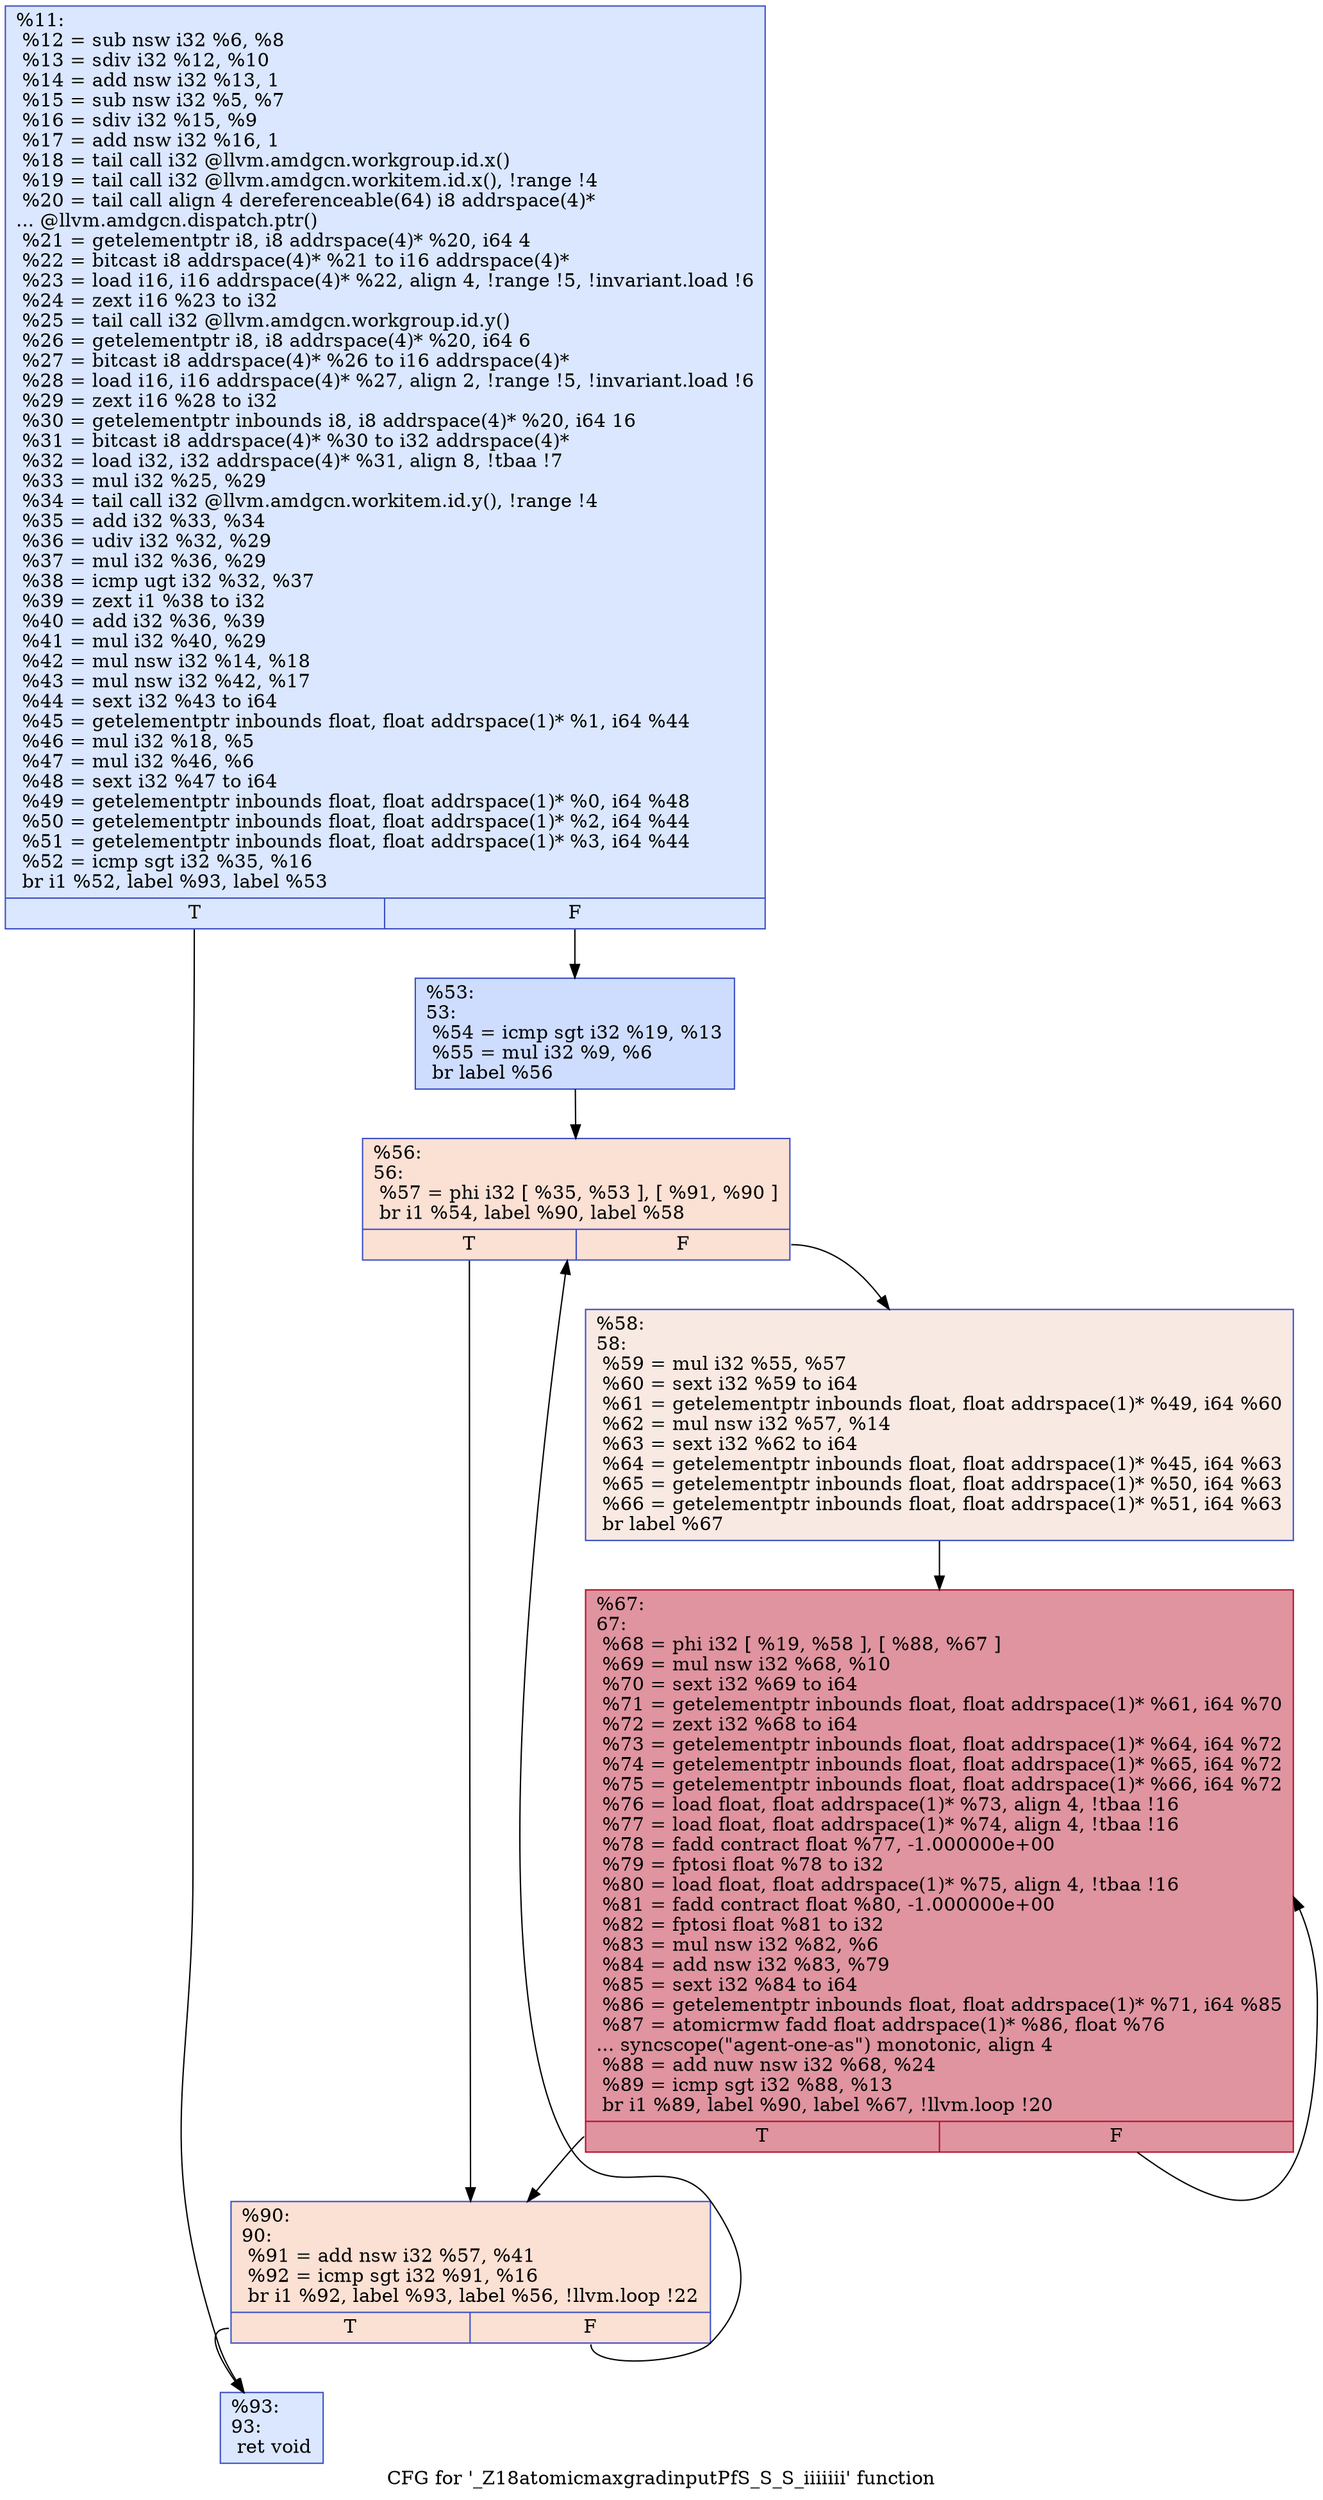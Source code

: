 digraph "CFG for '_Z18atomicmaxgradinputPfS_S_S_iiiiiii' function" {
	label="CFG for '_Z18atomicmaxgradinputPfS_S_S_iiiiiii' function";

	Node0x63f7540 [shape=record,color="#3d50c3ff", style=filled, fillcolor="#abc8fd70",label="{%11:\l  %12 = sub nsw i32 %6, %8\l  %13 = sdiv i32 %12, %10\l  %14 = add nsw i32 %13, 1\l  %15 = sub nsw i32 %5, %7\l  %16 = sdiv i32 %15, %9\l  %17 = add nsw i32 %16, 1\l  %18 = tail call i32 @llvm.amdgcn.workgroup.id.x()\l  %19 = tail call i32 @llvm.amdgcn.workitem.id.x(), !range !4\l  %20 = tail call align 4 dereferenceable(64) i8 addrspace(4)*\l... @llvm.amdgcn.dispatch.ptr()\l  %21 = getelementptr i8, i8 addrspace(4)* %20, i64 4\l  %22 = bitcast i8 addrspace(4)* %21 to i16 addrspace(4)*\l  %23 = load i16, i16 addrspace(4)* %22, align 4, !range !5, !invariant.load !6\l  %24 = zext i16 %23 to i32\l  %25 = tail call i32 @llvm.amdgcn.workgroup.id.y()\l  %26 = getelementptr i8, i8 addrspace(4)* %20, i64 6\l  %27 = bitcast i8 addrspace(4)* %26 to i16 addrspace(4)*\l  %28 = load i16, i16 addrspace(4)* %27, align 2, !range !5, !invariant.load !6\l  %29 = zext i16 %28 to i32\l  %30 = getelementptr inbounds i8, i8 addrspace(4)* %20, i64 16\l  %31 = bitcast i8 addrspace(4)* %30 to i32 addrspace(4)*\l  %32 = load i32, i32 addrspace(4)* %31, align 8, !tbaa !7\l  %33 = mul i32 %25, %29\l  %34 = tail call i32 @llvm.amdgcn.workitem.id.y(), !range !4\l  %35 = add i32 %33, %34\l  %36 = udiv i32 %32, %29\l  %37 = mul i32 %36, %29\l  %38 = icmp ugt i32 %32, %37\l  %39 = zext i1 %38 to i32\l  %40 = add i32 %36, %39\l  %41 = mul i32 %40, %29\l  %42 = mul nsw i32 %14, %18\l  %43 = mul nsw i32 %42, %17\l  %44 = sext i32 %43 to i64\l  %45 = getelementptr inbounds float, float addrspace(1)* %1, i64 %44\l  %46 = mul i32 %18, %5\l  %47 = mul i32 %46, %6\l  %48 = sext i32 %47 to i64\l  %49 = getelementptr inbounds float, float addrspace(1)* %0, i64 %48\l  %50 = getelementptr inbounds float, float addrspace(1)* %2, i64 %44\l  %51 = getelementptr inbounds float, float addrspace(1)* %3, i64 %44\l  %52 = icmp sgt i32 %35, %16\l  br i1 %52, label %93, label %53\l|{<s0>T|<s1>F}}"];
	Node0x63f7540:s0 -> Node0x63fc8f0;
	Node0x63f7540:s1 -> Node0x63fc980;
	Node0x63fc980 [shape=record,color="#3d50c3ff", style=filled, fillcolor="#8fb1fe70",label="{%53:\l53:                                               \l  %54 = icmp sgt i32 %19, %13\l  %55 = mul i32 %9, %6\l  br label %56\l}"];
	Node0x63fc980 -> Node0x63fcbe0;
	Node0x63fcbe0 [shape=record,color="#3d50c3ff", style=filled, fillcolor="#f7b99e70",label="{%56:\l56:                                               \l  %57 = phi i32 [ %35, %53 ], [ %91, %90 ]\l  br i1 %54, label %90, label %58\l|{<s0>T|<s1>F}}"];
	Node0x63fcbe0:s0 -> Node0x63fccd0;
	Node0x63fcbe0:s1 -> Node0x63fce10;
	Node0x63fce10 [shape=record,color="#3d50c3ff", style=filled, fillcolor="#efcebd70",label="{%58:\l58:                                               \l  %59 = mul i32 %55, %57\l  %60 = sext i32 %59 to i64\l  %61 = getelementptr inbounds float, float addrspace(1)* %49, i64 %60\l  %62 = mul nsw i32 %57, %14\l  %63 = sext i32 %62 to i64\l  %64 = getelementptr inbounds float, float addrspace(1)* %45, i64 %63\l  %65 = getelementptr inbounds float, float addrspace(1)* %50, i64 %63\l  %66 = getelementptr inbounds float, float addrspace(1)* %51, i64 %63\l  br label %67\l}"];
	Node0x63fce10 -> Node0x63fb6b0;
	Node0x63fb6b0 [shape=record,color="#b70d28ff", style=filled, fillcolor="#b70d2870",label="{%67:\l67:                                               \l  %68 = phi i32 [ %19, %58 ], [ %88, %67 ]\l  %69 = mul nsw i32 %68, %10\l  %70 = sext i32 %69 to i64\l  %71 = getelementptr inbounds float, float addrspace(1)* %61, i64 %70\l  %72 = zext i32 %68 to i64\l  %73 = getelementptr inbounds float, float addrspace(1)* %64, i64 %72\l  %74 = getelementptr inbounds float, float addrspace(1)* %65, i64 %72\l  %75 = getelementptr inbounds float, float addrspace(1)* %66, i64 %72\l  %76 = load float, float addrspace(1)* %73, align 4, !tbaa !16\l  %77 = load float, float addrspace(1)* %74, align 4, !tbaa !16\l  %78 = fadd contract float %77, -1.000000e+00\l  %79 = fptosi float %78 to i32\l  %80 = load float, float addrspace(1)* %75, align 4, !tbaa !16\l  %81 = fadd contract float %80, -1.000000e+00\l  %82 = fptosi float %81 to i32\l  %83 = mul nsw i32 %82, %6\l  %84 = add nsw i32 %83, %79\l  %85 = sext i32 %84 to i64\l  %86 = getelementptr inbounds float, float addrspace(1)* %71, i64 %85\l  %87 = atomicrmw fadd float addrspace(1)* %86, float %76\l... syncscope(\"agent-one-as\") monotonic, align 4\l  %88 = add nuw nsw i32 %68, %24\l  %89 = icmp sgt i32 %88, %13\l  br i1 %89, label %90, label %67, !llvm.loop !20\l|{<s0>T|<s1>F}}"];
	Node0x63fb6b0:s0 -> Node0x63fccd0;
	Node0x63fb6b0:s1 -> Node0x63fb6b0;
	Node0x63fccd0 [shape=record,color="#3d50c3ff", style=filled, fillcolor="#f7b99e70",label="{%90:\l90:                                               \l  %91 = add nsw i32 %57, %41\l  %92 = icmp sgt i32 %91, %16\l  br i1 %92, label %93, label %56, !llvm.loop !22\l|{<s0>T|<s1>F}}"];
	Node0x63fccd0:s0 -> Node0x63fc8f0;
	Node0x63fccd0:s1 -> Node0x63fcbe0;
	Node0x63fc8f0 [shape=record,color="#3d50c3ff", style=filled, fillcolor="#abc8fd70",label="{%93:\l93:                                               \l  ret void\l}"];
}
